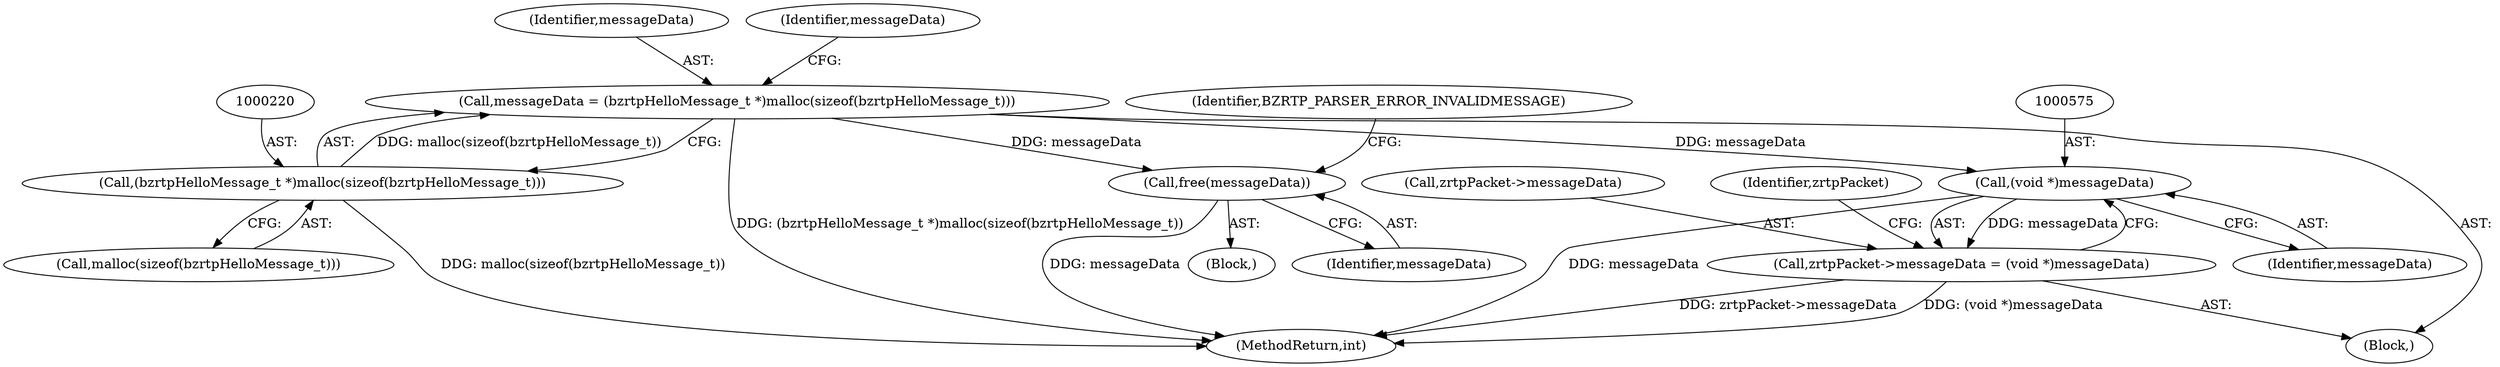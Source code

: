 digraph "0_bzrtp_bbb1e6e2f467ee4bd7b9a8c800e4f07343d7d99b@pointer" {
"1000217" [label="(Call,messageData = (bzrtpHelloMessage_t *)malloc(sizeof(bzrtpHelloMessage_t)))"];
"1000219" [label="(Call,(bzrtpHelloMessage_t *)malloc(sizeof(bzrtpHelloMessage_t)))"];
"1000395" [label="(Call,free(messageData))"];
"1000574" [label="(Call,(void *)messageData)"];
"1000570" [label="(Call,zrtpPacket->messageData = (void *)messageData)"];
"1000219" [label="(Call,(bzrtpHelloMessage_t *)malloc(sizeof(bzrtpHelloMessage_t)))"];
"1000218" [label="(Identifier,messageData)"];
"1000226" [label="(Identifier,messageData)"];
"1000217" [label="(Call,messageData = (bzrtpHelloMessage_t *)malloc(sizeof(bzrtpHelloMessage_t)))"];
"1000574" [label="(Call,(void *)messageData)"];
"1000215" [label="(Block,)"];
"1000396" [label="(Identifier,messageData)"];
"1000570" [label="(Call,zrtpPacket->messageData = (void *)messageData)"];
"1000571" [label="(Call,zrtpPacket->messageData)"];
"1001966" [label="(MethodReturn,int)"];
"1000394" [label="(Block,)"];
"1000398" [label="(Identifier,BZRTP_PARSER_ERROR_INVALIDMESSAGE)"];
"1000395" [label="(Call,free(messageData))"];
"1000579" [label="(Identifier,zrtpPacket)"];
"1000221" [label="(Call,malloc(sizeof(bzrtpHelloMessage_t)))"];
"1000576" [label="(Identifier,messageData)"];
"1000217" -> "1000215"  [label="AST: "];
"1000217" -> "1000219"  [label="CFG: "];
"1000218" -> "1000217"  [label="AST: "];
"1000219" -> "1000217"  [label="AST: "];
"1000226" -> "1000217"  [label="CFG: "];
"1000217" -> "1001966"  [label="DDG: (bzrtpHelloMessage_t *)malloc(sizeof(bzrtpHelloMessage_t))"];
"1000219" -> "1000217"  [label="DDG: malloc(sizeof(bzrtpHelloMessage_t))"];
"1000217" -> "1000395"  [label="DDG: messageData"];
"1000217" -> "1000574"  [label="DDG: messageData"];
"1000219" -> "1000221"  [label="CFG: "];
"1000220" -> "1000219"  [label="AST: "];
"1000221" -> "1000219"  [label="AST: "];
"1000219" -> "1001966"  [label="DDG: malloc(sizeof(bzrtpHelloMessage_t))"];
"1000395" -> "1000394"  [label="AST: "];
"1000395" -> "1000396"  [label="CFG: "];
"1000396" -> "1000395"  [label="AST: "];
"1000398" -> "1000395"  [label="CFG: "];
"1000395" -> "1001966"  [label="DDG: messageData"];
"1000574" -> "1000570"  [label="AST: "];
"1000574" -> "1000576"  [label="CFG: "];
"1000575" -> "1000574"  [label="AST: "];
"1000576" -> "1000574"  [label="AST: "];
"1000570" -> "1000574"  [label="CFG: "];
"1000574" -> "1001966"  [label="DDG: messageData"];
"1000574" -> "1000570"  [label="DDG: messageData"];
"1000570" -> "1000215"  [label="AST: "];
"1000571" -> "1000570"  [label="AST: "];
"1000579" -> "1000570"  [label="CFG: "];
"1000570" -> "1001966"  [label="DDG: zrtpPacket->messageData"];
"1000570" -> "1001966"  [label="DDG: (void *)messageData"];
}
